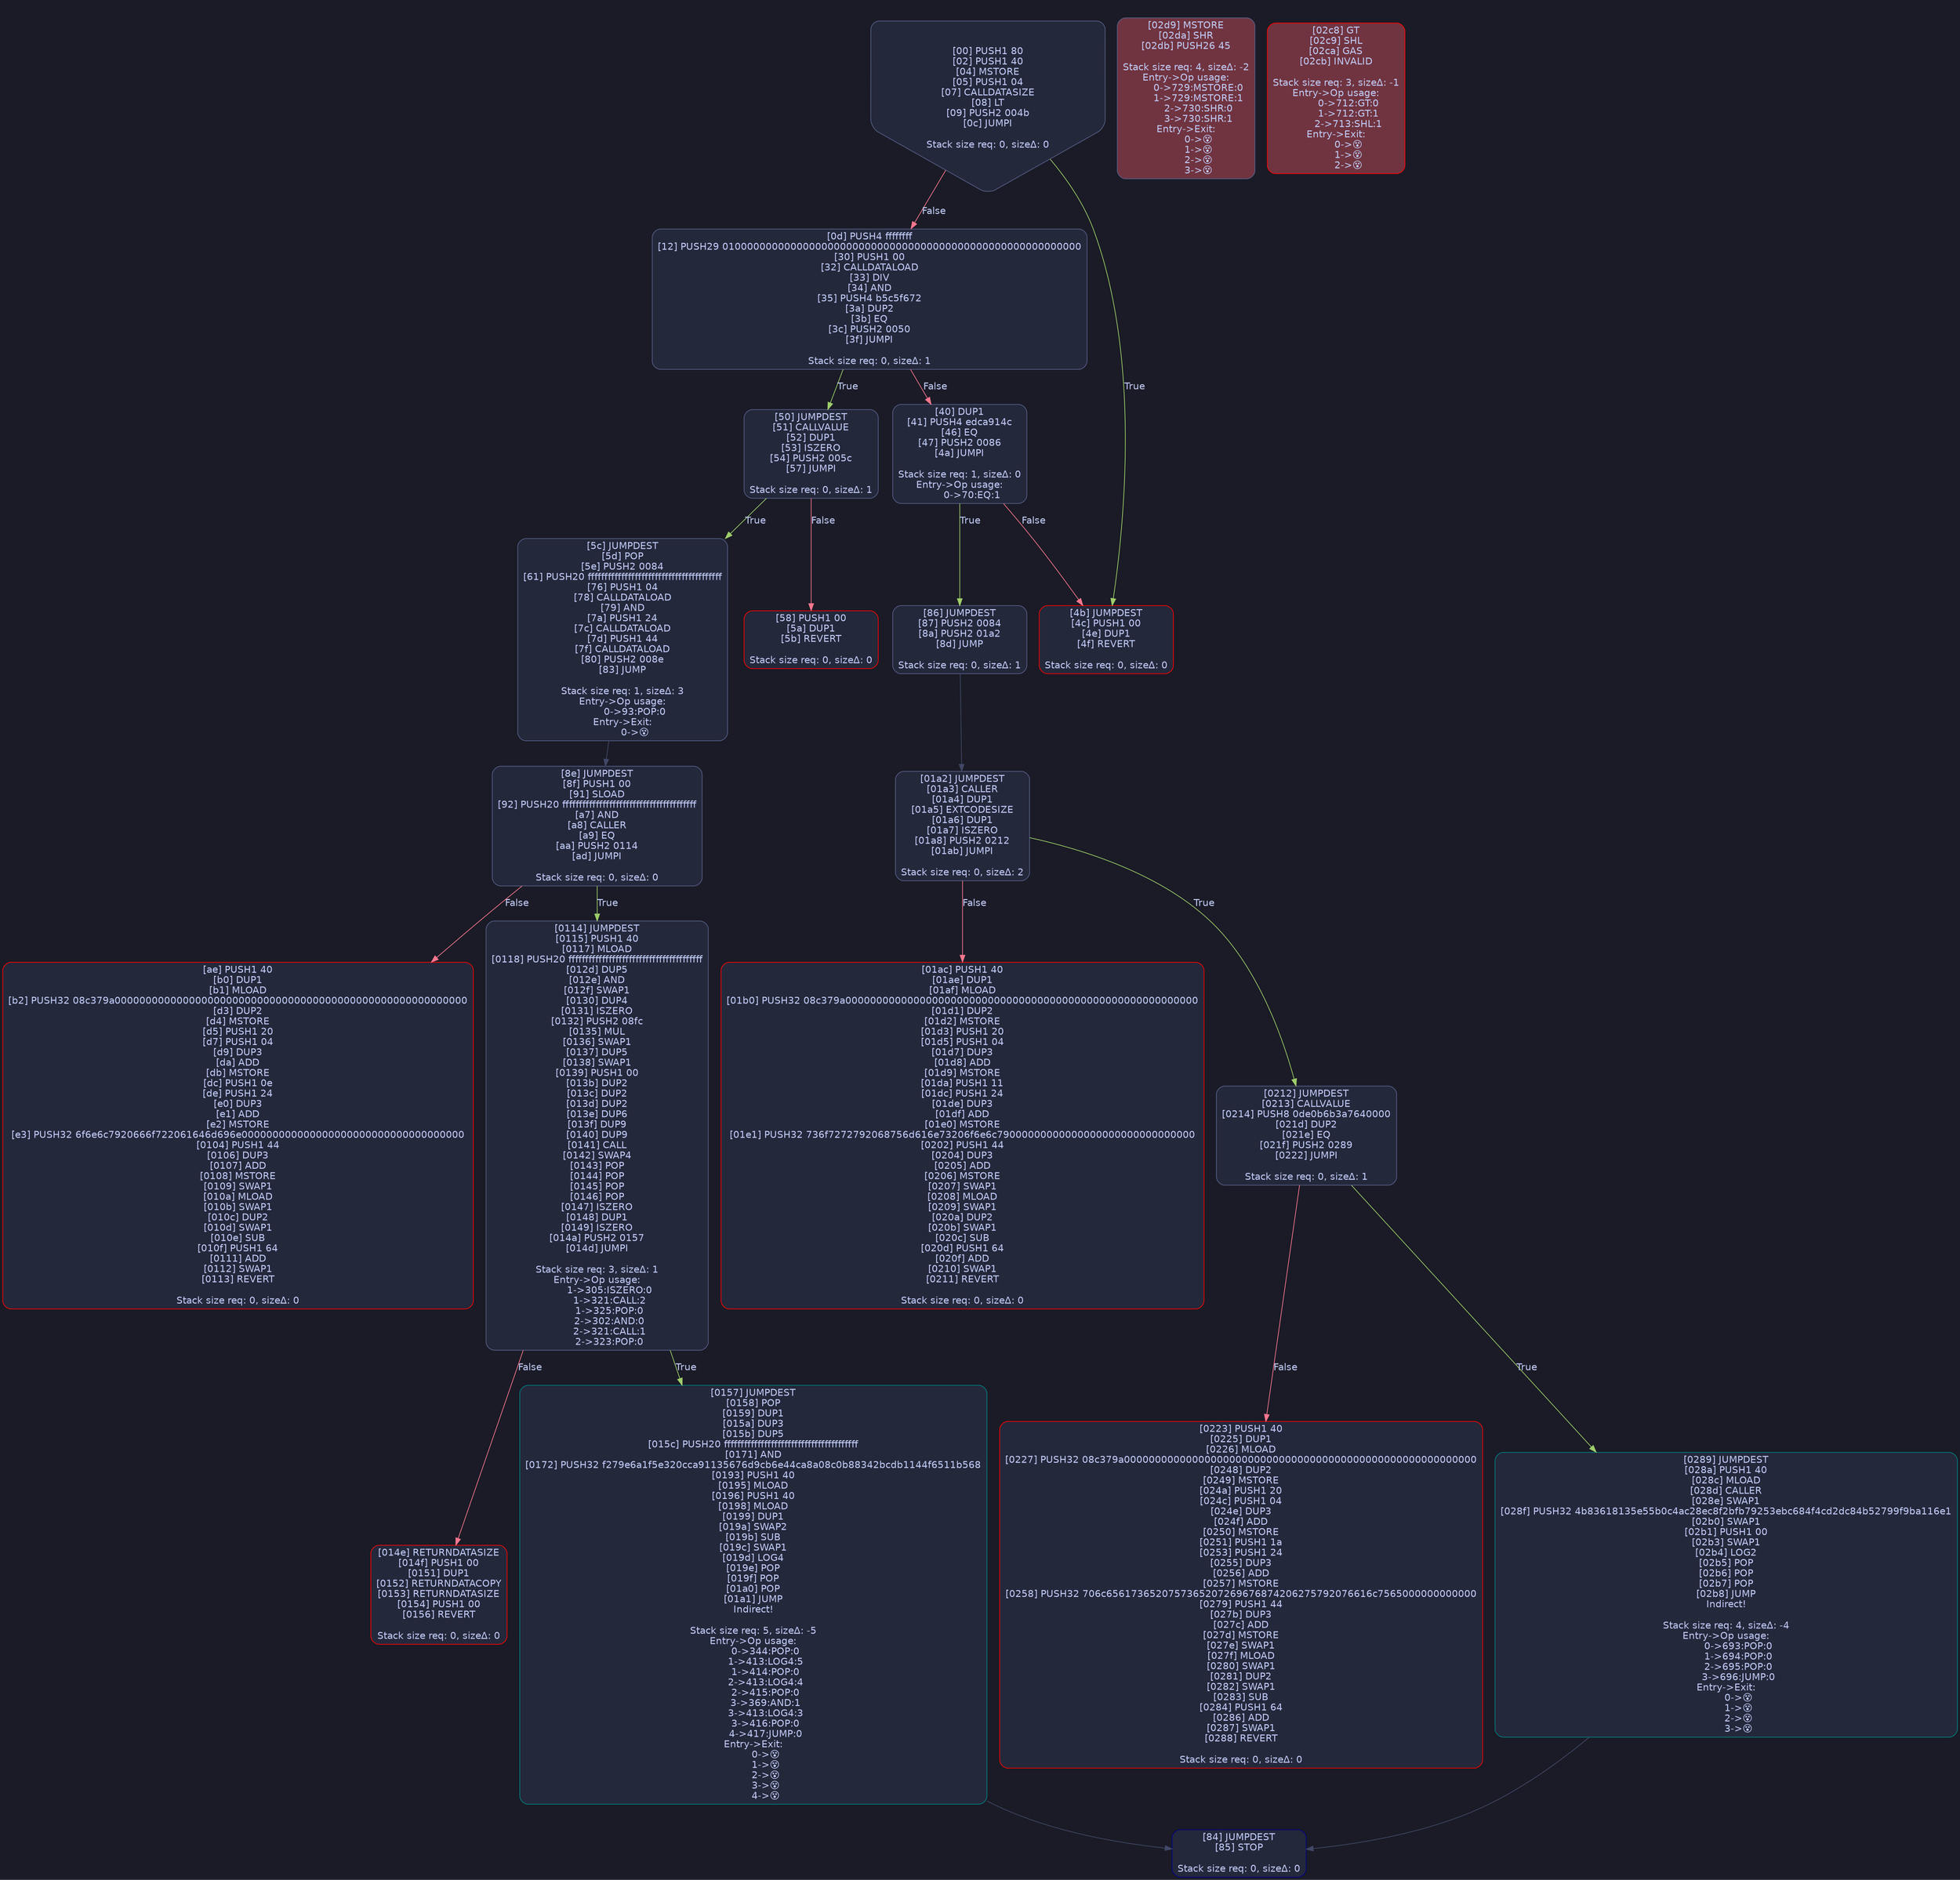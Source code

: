 digraph G {
    node [shape=box, style="filled, rounded", color="#565f89", fontcolor="#c0caf5", fontname="Helvetica", fillcolor="#24283b"];
    edge [color="#414868", fontcolor="#c0caf5", fontname="Helvetica"];
    bgcolor="#1a1b26";
    0 [ label = "[00] PUSH1 80
[02] PUSH1 40
[04] MSTORE
[05] PUSH1 04
[07] CALLDATASIZE
[08] LT
[09] PUSH2 004b
[0c] JUMPI

Stack size req: 0, sizeΔ: 0
" shape = invhouse]
    1 [ label = "[0d] PUSH4 ffffffff
[12] PUSH29 0100000000000000000000000000000000000000000000000000000000
[30] PUSH1 00
[32] CALLDATALOAD
[33] DIV
[34] AND
[35] PUSH4 b5c5f672
[3a] DUP2
[3b] EQ
[3c] PUSH2 0050
[3f] JUMPI

Stack size req: 0, sizeΔ: 1
"]
    2 [ label = "[40] DUP1
[41] PUSH4 edca914c
[46] EQ
[47] PUSH2 0086
[4a] JUMPI

Stack size req: 1, sizeΔ: 0
Entry->Op usage:
	0->70:EQ:1
"]
    3 [ label = "[4b] JUMPDEST
[4c] PUSH1 00
[4e] DUP1
[4f] REVERT

Stack size req: 0, sizeΔ: 0
" color = "red"]
    4 [ label = "[50] JUMPDEST
[51] CALLVALUE
[52] DUP1
[53] ISZERO
[54] PUSH2 005c
[57] JUMPI

Stack size req: 0, sizeΔ: 1
"]
    5 [ label = "[58] PUSH1 00
[5a] DUP1
[5b] REVERT

Stack size req: 0, sizeΔ: 0
" color = "red"]
    6 [ label = "[5c] JUMPDEST
[5d] POP
[5e] PUSH2 0084
[61] PUSH20 ffffffffffffffffffffffffffffffffffffffff
[76] PUSH1 04
[78] CALLDATALOAD
[79] AND
[7a] PUSH1 24
[7c] CALLDATALOAD
[7d] PUSH1 44
[7f] CALLDATALOAD
[80] PUSH2 008e
[83] JUMP

Stack size req: 1, sizeΔ: 3
Entry->Op usage:
	0->93:POP:0
Entry->Exit:
	0->😵
"]
    7 [ label = "[84] JUMPDEST
[85] STOP

Stack size req: 0, sizeΔ: 0
" color = "darkblue"]
    8 [ label = "[86] JUMPDEST
[87] PUSH2 0084
[8a] PUSH2 01a2
[8d] JUMP

Stack size req: 0, sizeΔ: 1
"]
    9 [ label = "[8e] JUMPDEST
[8f] PUSH1 00
[91] SLOAD
[92] PUSH20 ffffffffffffffffffffffffffffffffffffffff
[a7] AND
[a8] CALLER
[a9] EQ
[aa] PUSH2 0114
[ad] JUMPI

Stack size req: 0, sizeΔ: 0
"]
    10 [ label = "[ae] PUSH1 40
[b0] DUP1
[b1] MLOAD
[b2] PUSH32 08c379a000000000000000000000000000000000000000000000000000000000
[d3] DUP2
[d4] MSTORE
[d5] PUSH1 20
[d7] PUSH1 04
[d9] DUP3
[da] ADD
[db] MSTORE
[dc] PUSH1 0e
[de] PUSH1 24
[e0] DUP3
[e1] ADD
[e2] MSTORE
[e3] PUSH32 6f6e6c7920666f722061646d696e000000000000000000000000000000000000
[0104] PUSH1 44
[0106] DUP3
[0107] ADD
[0108] MSTORE
[0109] SWAP1
[010a] MLOAD
[010b] SWAP1
[010c] DUP2
[010d] SWAP1
[010e] SUB
[010f] PUSH1 64
[0111] ADD
[0112] SWAP1
[0113] REVERT

Stack size req: 0, sizeΔ: 0
" color = "red"]
    11 [ label = "[0114] JUMPDEST
[0115] PUSH1 40
[0117] MLOAD
[0118] PUSH20 ffffffffffffffffffffffffffffffffffffffff
[012d] DUP5
[012e] AND
[012f] SWAP1
[0130] DUP4
[0131] ISZERO
[0132] PUSH2 08fc
[0135] MUL
[0136] SWAP1
[0137] DUP5
[0138] SWAP1
[0139] PUSH1 00
[013b] DUP2
[013c] DUP2
[013d] DUP2
[013e] DUP6
[013f] DUP9
[0140] DUP9
[0141] CALL
[0142] SWAP4
[0143] POP
[0144] POP
[0145] POP
[0146] POP
[0147] ISZERO
[0148] DUP1
[0149] ISZERO
[014a] PUSH2 0157
[014d] JUMPI

Stack size req: 3, sizeΔ: 1
Entry->Op usage:
	1->305:ISZERO:0
	1->321:CALL:2
	1->325:POP:0
	2->302:AND:0
	2->321:CALL:1
	2->323:POP:0
"]
    12 [ label = "[014e] RETURNDATASIZE
[014f] PUSH1 00
[0151] DUP1
[0152] RETURNDATACOPY
[0153] RETURNDATASIZE
[0154] PUSH1 00
[0156] REVERT

Stack size req: 0, sizeΔ: 0
" color = "red"]
    13 [ label = "[0157] JUMPDEST
[0158] POP
[0159] DUP1
[015a] DUP3
[015b] DUP5
[015c] PUSH20 ffffffffffffffffffffffffffffffffffffffff
[0171] AND
[0172] PUSH32 f279e6a1f5e320cca91135676d9cb6e44ca8a08c0b88342bcdb1144f6511b568
[0193] PUSH1 40
[0195] MLOAD
[0196] PUSH1 40
[0198] MLOAD
[0199] DUP1
[019a] SWAP2
[019b] SUB
[019c] SWAP1
[019d] LOG4
[019e] POP
[019f] POP
[01a0] POP
[01a1] JUMP
Indirect!

Stack size req: 5, sizeΔ: -5
Entry->Op usage:
	0->344:POP:0
	1->413:LOG4:5
	1->414:POP:0
	2->413:LOG4:4
	2->415:POP:0
	3->369:AND:1
	3->413:LOG4:3
	3->416:POP:0
	4->417:JUMP:0
Entry->Exit:
	0->😵
	1->😵
	2->😵
	3->😵
	4->😵
" color = "teal"]
    14 [ label = "[01a2] JUMPDEST
[01a3] CALLER
[01a4] DUP1
[01a5] EXTCODESIZE
[01a6] DUP1
[01a7] ISZERO
[01a8] PUSH2 0212
[01ab] JUMPI

Stack size req: 0, sizeΔ: 2
"]
    15 [ label = "[01ac] PUSH1 40
[01ae] DUP1
[01af] MLOAD
[01b0] PUSH32 08c379a000000000000000000000000000000000000000000000000000000000
[01d1] DUP2
[01d2] MSTORE
[01d3] PUSH1 20
[01d5] PUSH1 04
[01d7] DUP3
[01d8] ADD
[01d9] MSTORE
[01da] PUSH1 11
[01dc] PUSH1 24
[01de] DUP3
[01df] ADD
[01e0] MSTORE
[01e1] PUSH32 736f7272792068756d616e73206f6e6c79000000000000000000000000000000
[0202] PUSH1 44
[0204] DUP3
[0205] ADD
[0206] MSTORE
[0207] SWAP1
[0208] MLOAD
[0209] SWAP1
[020a] DUP2
[020b] SWAP1
[020c] SUB
[020d] PUSH1 64
[020f] ADD
[0210] SWAP1
[0211] REVERT

Stack size req: 0, sizeΔ: 0
" color = "red"]
    16 [ label = "[0212] JUMPDEST
[0213] CALLVALUE
[0214] PUSH8 0de0b6b3a7640000
[021d] DUP2
[021e] EQ
[021f] PUSH2 0289
[0222] JUMPI

Stack size req: 0, sizeΔ: 1
"]
    17 [ label = "[0223] PUSH1 40
[0225] DUP1
[0226] MLOAD
[0227] PUSH32 08c379a000000000000000000000000000000000000000000000000000000000
[0248] DUP2
[0249] MSTORE
[024a] PUSH1 20
[024c] PUSH1 04
[024e] DUP3
[024f] ADD
[0250] MSTORE
[0251] PUSH1 1a
[0253] PUSH1 24
[0255] DUP3
[0256] ADD
[0257] MSTORE
[0258] PUSH32 706c6561736520757365207269676874206275792076616c7565000000000000
[0279] PUSH1 44
[027b] DUP3
[027c] ADD
[027d] MSTORE
[027e] SWAP1
[027f] MLOAD
[0280] SWAP1
[0281] DUP2
[0282] SWAP1
[0283] SUB
[0284] PUSH1 64
[0286] ADD
[0287] SWAP1
[0288] REVERT

Stack size req: 0, sizeΔ: 0
" color = "red"]
    18 [ label = "[0289] JUMPDEST
[028a] PUSH1 40
[028c] MLOAD
[028d] CALLER
[028e] SWAP1
[028f] PUSH32 4b83618135e55b0c4ac28ec8f2bfb79253ebc684f4cd2dc84b52799f9ba116e1
[02b0] SWAP1
[02b1] PUSH1 00
[02b3] SWAP1
[02b4] LOG2
[02b5] POP
[02b6] POP
[02b7] POP
[02b8] JUMP
Indirect!

Stack size req: 4, sizeΔ: -4
Entry->Op usage:
	0->693:POP:0
	1->694:POP:0
	2->695:POP:0
	3->696:JUMP:0
Entry->Exit:
	0->😵
	1->😵
	2->😵
	3->😵
" color = "teal"]
    19 [ label = "[02d9] MSTORE
[02da] SHR
[02db] PUSH26 45

Stack size req: 4, sizeΔ: -2
Entry->Op usage:
	0->729:MSTORE:0
	1->729:MSTORE:1
	2->730:SHR:0
	3->730:SHR:1
Entry->Exit:
	0->😵
	1->😵
	2->😵
	3->😵
" fillcolor = "#703440"]
    20 [ label = "[02c8] GT
[02c9] SHL
[02ca] GAS
[02cb] INVALID

Stack size req: 3, sizeΔ: -1
Entry->Op usage:
	0->712:GT:0
	1->712:GT:1
	2->713:SHL:1
Entry->Exit:
	0->😵
	1->😵
	2->😵
" color = "red" fillcolor = "#703440"]
    0 -> 1 [ label = "False" color = "#f7768e"]
    0 -> 3 [ label = "True" color = "#9ece6a"]
    1 -> 2 [ label = "False" color = "#f7768e"]
    1 -> 4 [ label = "True" color = "#9ece6a"]
    2 -> 3 [ label = "False" color = "#f7768e"]
    2 -> 8 [ label = "True" color = "#9ece6a"]
    4 -> 5 [ label = "False" color = "#f7768e"]
    4 -> 6 [ label = "True" color = "#9ece6a"]
    6 -> 9 [ ]
    8 -> 14 [ ]
    9 -> 10 [ label = "False" color = "#f7768e"]
    9 -> 11 [ label = "True" color = "#9ece6a"]
    11 -> 12 [ label = "False" color = "#f7768e"]
    11 -> 13 [ label = "True" color = "#9ece6a"]
    14 -> 15 [ label = "False" color = "#f7768e"]
    14 -> 16 [ label = "True" color = "#9ece6a"]
    16 -> 17 [ label = "False" color = "#f7768e"]
    16 -> 18 [ label = "True" color = "#9ece6a"]
    13 -> 7 [ ]
    18 -> 7 [ ]

}
